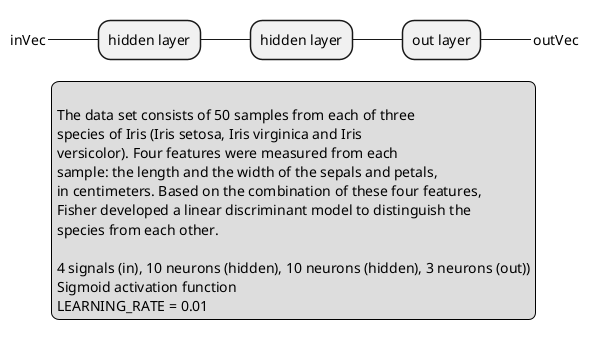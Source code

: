 @startmindmap

* hidden layer
** hidden layer
*** out layer
****_ outVec

left side

**_ inVec


legend

The data set consists of 50 samples from each of three
species of Iris (Iris setosa, Iris virginica and Iris
versicolor). Four features were measured from each
sample: the length and the width of the sepals and petals,
in centimeters. Based on the combination of these four features,
Fisher developed a linear discriminant model to distinguish the
species from each other.

4 signals (in), 10 neurons (hidden), 10 neurons (hidden), 3 neurons (out))
Sigmoid activation function
LEARNING_RATE = 0.01
end legend


@endmindmap